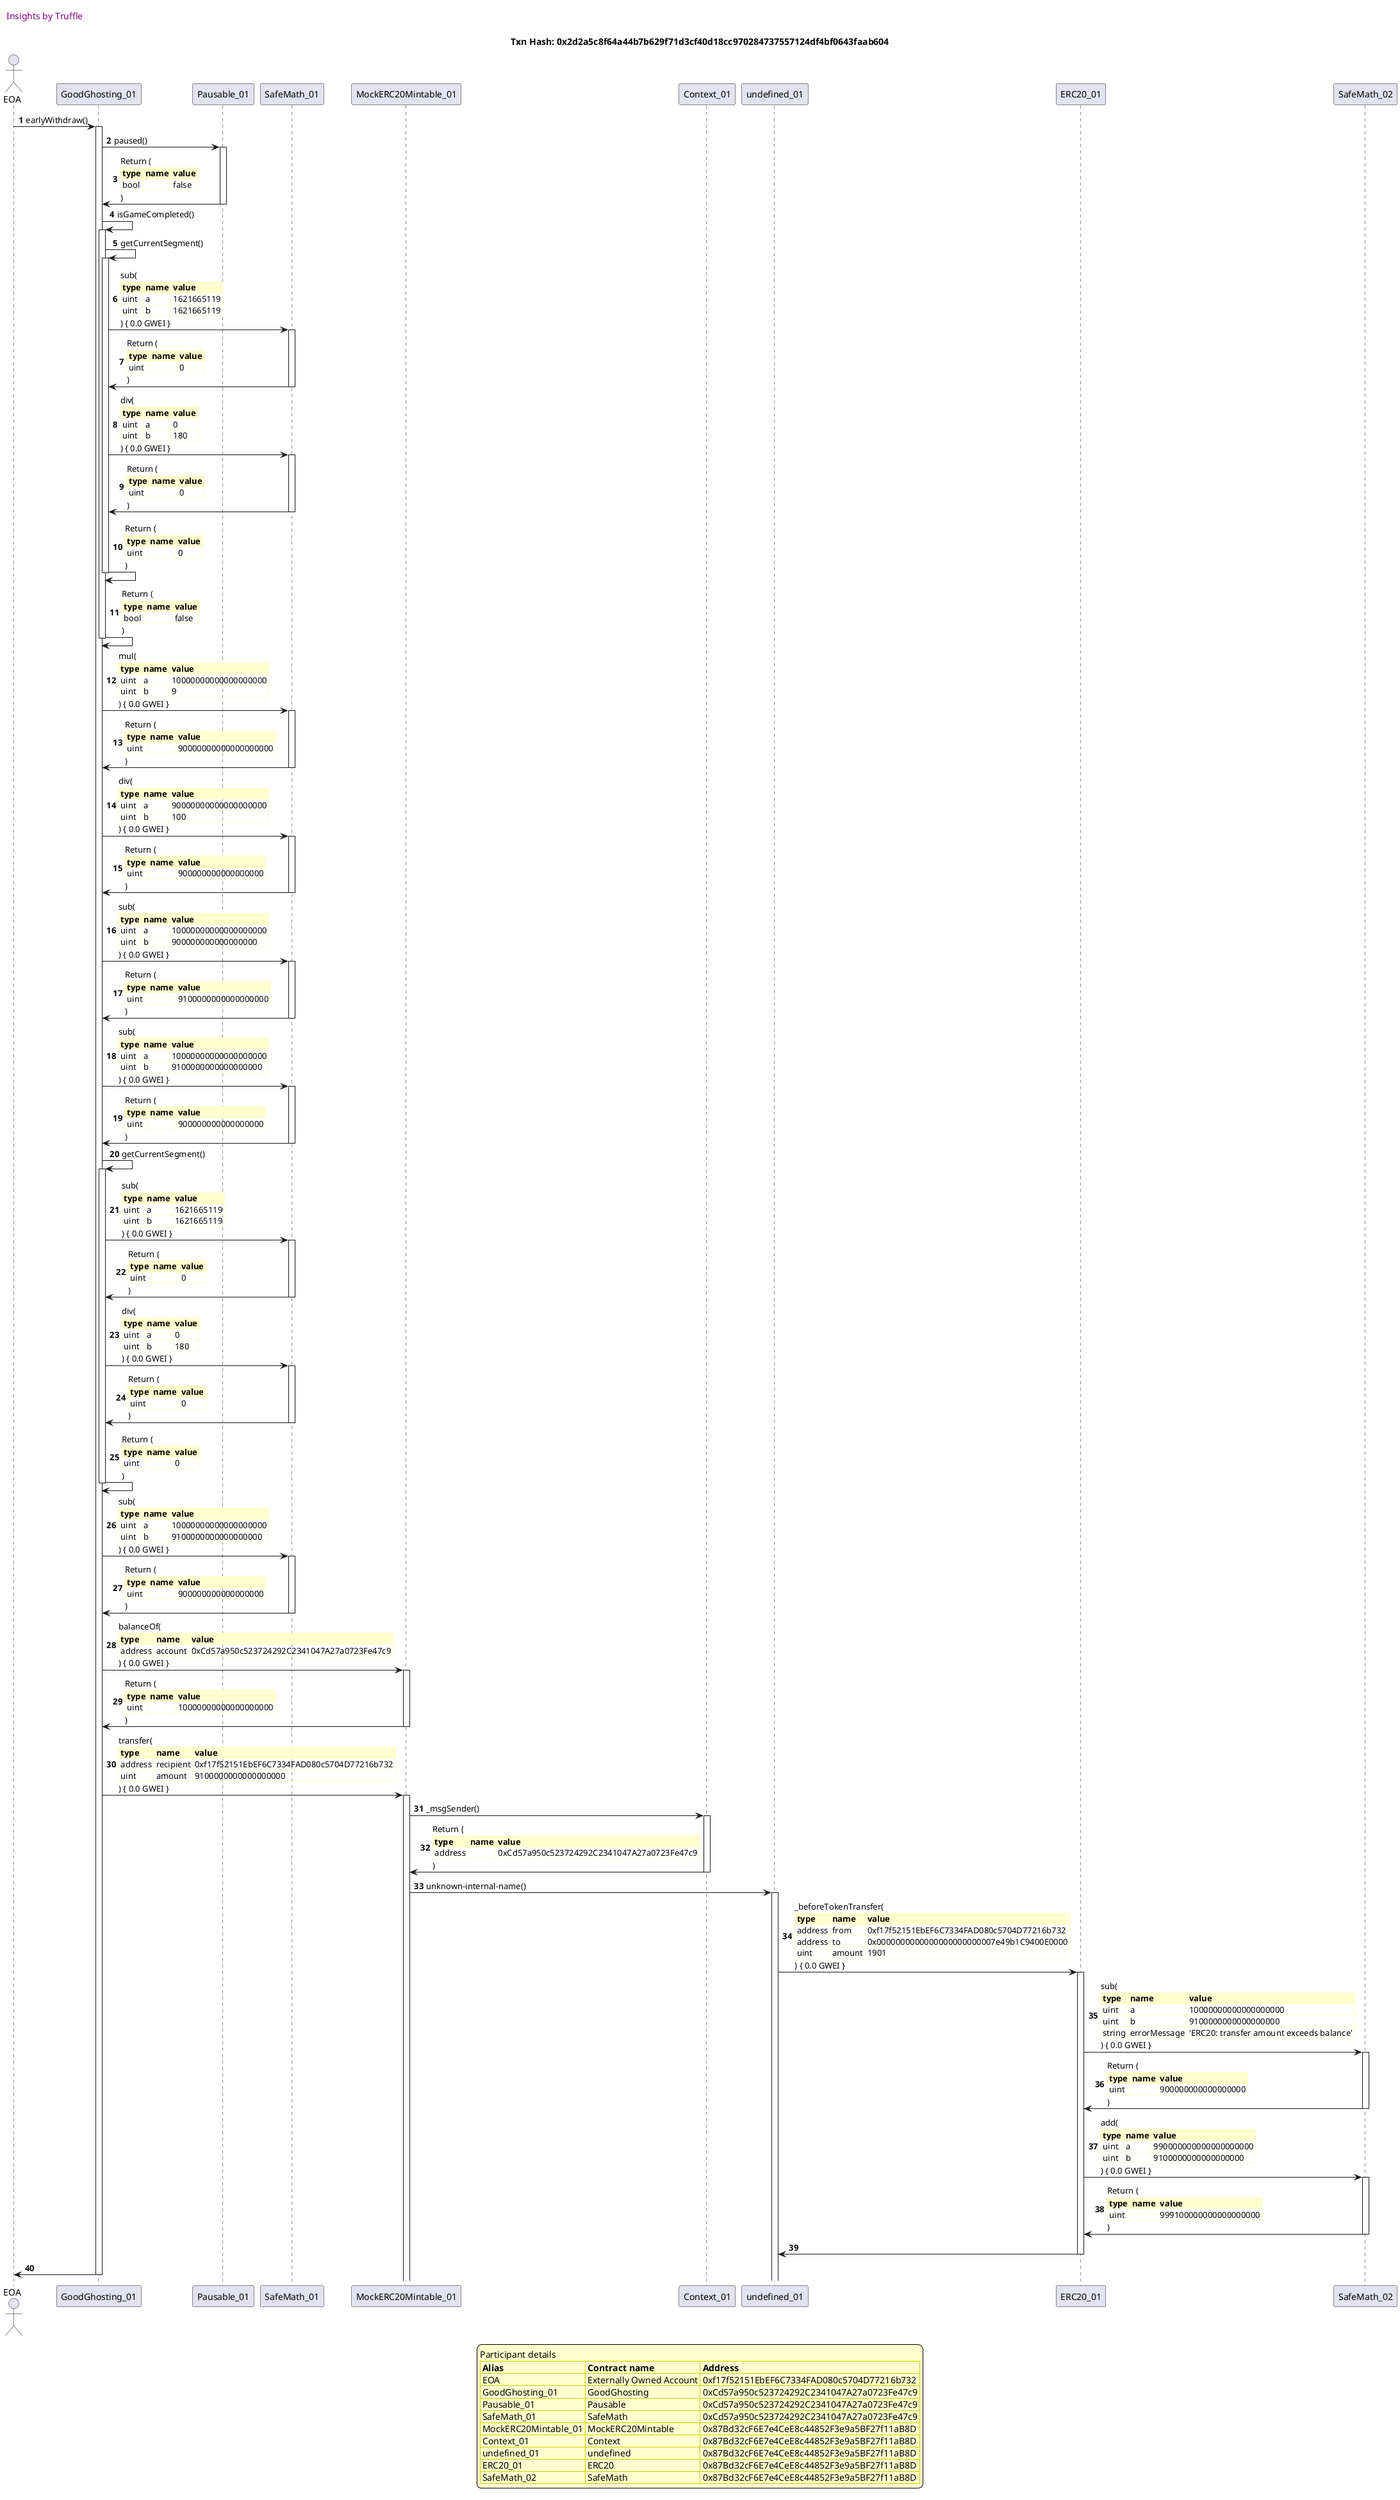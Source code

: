 

@startuml

autonumber
skinparam legendBackgroundColor #FEFECE

<style>
      header {
        HorizontalAlignment left
        FontColor purple
        FontSize 14
        Padding 10
      }
    </style>

header Insights by Truffle

title Txn Hash: 0x2d2a5c8f64a44b7b629f71d3cf40d18cc970284737557124df4bf0643faab604


actor EOA as "EOA"
participant GoodGhosting_01 as "GoodGhosting_01"
participant Pausable_01 as "Pausable_01"
participant SafeMath_01 as "SafeMath_01"
participant MockERC20Mintable_01 as "MockERC20Mintable_01"
participant Context_01 as "Context_01"
participant undefined_01 as "undefined_01"
participant ERC20_01 as "ERC20_01"
participant SafeMath_02 as "SafeMath_02"

"EOA" -> "GoodGhosting_01" ++: earlyWithdraw()
"GoodGhosting_01" -> "Pausable_01" ++: paused()
"Pausable_01" -> "GoodGhosting_01" --: Return (\n\
<#FEFECE,#FEFECE>|= type |= name |= value |\n\
| bool |  | false |\n\
)
"GoodGhosting_01" -> "GoodGhosting_01" ++: isGameCompleted()
"GoodGhosting_01" -> "GoodGhosting_01" ++: getCurrentSegment()
"GoodGhosting_01" -> "SafeMath_01" ++: sub(\n\
<#FEFECE,#FEFECE>|= type |= name |= value |\n\
| uint | a | 1621665119 |\n\
| uint | b | 1621665119 |\n\
) { 0.0 GWEI }
"SafeMath_01" -> "GoodGhosting_01" --: Return (\n\
<#FEFECE,#FEFECE>|= type |= name |= value |\n\
| uint |  | 0 |\n\
)
"GoodGhosting_01" -> "SafeMath_01" ++: div(\n\
<#FEFECE,#FEFECE>|= type |= name |= value |\n\
| uint | a | 0 |\n\
| uint | b | 180 |\n\
) { 0.0 GWEI }
"SafeMath_01" -> "GoodGhosting_01" --: Return (\n\
<#FEFECE,#FEFECE>|= type |= name |= value |\n\
| uint |  | 0 |\n\
)
"GoodGhosting_01" -> "GoodGhosting_01" --: Return (\n\
<#FEFECE,#FEFECE>|= type |= name |= value |\n\
| uint |  | 0 |\n\
)
"GoodGhosting_01" -> "GoodGhosting_01" --: Return (\n\
<#FEFECE,#FEFECE>|= type |= name |= value |\n\
| bool |  | false |\n\
)
"GoodGhosting_01" -> "SafeMath_01" ++: mul(\n\
<#FEFECE,#FEFECE>|= type |= name |= value |\n\
| uint | a | 10000000000000000000 |\n\
| uint | b | 9 |\n\
) { 0.0 GWEI }
"SafeMath_01" -> "GoodGhosting_01" --: Return (\n\
<#FEFECE,#FEFECE>|= type |= name |= value |\n\
| uint |  | 90000000000000000000 |\n\
)
"GoodGhosting_01" -> "SafeMath_01" ++: div(\n\
<#FEFECE,#FEFECE>|= type |= name |= value |\n\
| uint | a | 90000000000000000000 |\n\
| uint | b | 100 |\n\
) { 0.0 GWEI }
"SafeMath_01" -> "GoodGhosting_01" --: Return (\n\
<#FEFECE,#FEFECE>|= type |= name |= value |\n\
| uint |  | 900000000000000000 |\n\
)
"GoodGhosting_01" -> "SafeMath_01" ++: sub(\n\
<#FEFECE,#FEFECE>|= type |= name |= value |\n\
| uint | a | 10000000000000000000 |\n\
| uint | b | 900000000000000000 |\n\
) { 0.0 GWEI }
"SafeMath_01" -> "GoodGhosting_01" --: Return (\n\
<#FEFECE,#FEFECE>|= type |= name |= value |\n\
| uint |  | 9100000000000000000 |\n\
)
"GoodGhosting_01" -> "SafeMath_01" ++: sub(\n\
<#FEFECE,#FEFECE>|= type |= name |= value |\n\
| uint | a | 10000000000000000000 |\n\
| uint | b | 9100000000000000000 |\n\
) { 0.0 GWEI }
"SafeMath_01" -> "GoodGhosting_01" --: Return (\n\
<#FEFECE,#FEFECE>|= type |= name |= value |\n\
| uint |  | 900000000000000000 |\n\
)
"GoodGhosting_01" -> "GoodGhosting_01" ++: getCurrentSegment()
"GoodGhosting_01" -> "SafeMath_01" ++: sub(\n\
<#FEFECE,#FEFECE>|= type |= name |= value |\n\
| uint | a | 1621665119 |\n\
| uint | b | 1621665119 |\n\
) { 0.0 GWEI }
"SafeMath_01" -> "GoodGhosting_01" --: Return (\n\
<#FEFECE,#FEFECE>|= type |= name |= value |\n\
| uint |  | 0 |\n\
)
"GoodGhosting_01" -> "SafeMath_01" ++: div(\n\
<#FEFECE,#FEFECE>|= type |= name |= value |\n\
| uint | a | 0 |\n\
| uint | b | 180 |\n\
) { 0.0 GWEI }
"SafeMath_01" -> "GoodGhosting_01" --: Return (\n\
<#FEFECE,#FEFECE>|= type |= name |= value |\n\
| uint |  | 0 |\n\
)
"GoodGhosting_01" -> "GoodGhosting_01" --: Return (\n\
<#FEFECE,#FEFECE>|= type |= name |= value |\n\
| uint |  | 0 |\n\
)
"GoodGhosting_01" -> "SafeMath_01" ++: sub(\n\
<#FEFECE,#FEFECE>|= type |= name |= value |\n\
| uint | a | 10000000000000000000 |\n\
| uint | b | 9100000000000000000 |\n\
) { 0.0 GWEI }
"SafeMath_01" -> "GoodGhosting_01" --: Return (\n\
<#FEFECE,#FEFECE>|= type |= name |= value |\n\
| uint |  | 900000000000000000 |\n\
)
"GoodGhosting_01" -> "MockERC20Mintable_01" ++: balanceOf(\n\
<#FEFECE,#FEFECE>|= type |= name |= value |\n\
| address | account | 0xCd57a950c523724292C2341047A27a0723Fe47c9 |\n\
) { 0.0 GWEI }
"MockERC20Mintable_01" -> "GoodGhosting_01" --: Return (\n\
<#FEFECE,#FEFECE>|= type |= name |= value |\n\
| uint |  | 10000000000000000000 |\n\
)
"GoodGhosting_01" -> "MockERC20Mintable_01" ++: transfer(\n\
<#FEFECE,#FEFECE>|= type |= name |= value |\n\
| address | recipient | 0xf17f52151EbEF6C7334FAD080c5704D77216b732 |\n\
| uint | amount | 9100000000000000000 |\n\
) { 0.0 GWEI }
"MockERC20Mintable_01" -> "Context_01" ++: _msgSender()
"Context_01" -> "MockERC20Mintable_01" --: Return (\n\
<#FEFECE,#FEFECE>|= type |= name |= value |\n\
| address |  | 0xCd57a950c523724292C2341047A27a0723Fe47c9 |\n\
)
"MockERC20Mintable_01" -> "undefined_01" ++: unknown-internal-name()
"undefined_01" -> "ERC20_01" ++: _beforeTokenTransfer(\n\
<#FEFECE,#FEFECE>|= type |= name |= value |\n\
| address | from | 0xf17f52151EbEF6C7334FAD080c5704D77216b732 |\n\
| address | to | 0x0000000000000000000000007e49b1C9400E0000 |\n\
| uint | amount | 1901 |\n\
) { 0.0 GWEI }
"ERC20_01" -> "SafeMath_02" ++: sub(\n\
<#FEFECE,#FEFECE>|= type |= name |= value |\n\
| uint | a | 10000000000000000000 |\n\
| uint | b | 9100000000000000000 |\n\
| string | errorMessage | 'ERC20: transfer amount exceeds balance' |\n\
) { 0.0 GWEI }
"SafeMath_02" -> "ERC20_01" --: Return (\n\
<#FEFECE,#FEFECE>|= type |= name |= value |\n\
| uint |  | 900000000000000000 |\n\
)
"ERC20_01" -> "SafeMath_02" ++: add(\n\
<#FEFECE,#FEFECE>|= type |= name |= value |\n\
| uint | a | 990000000000000000000 |\n\
| uint | b | 9100000000000000000 |\n\
) { 0.0 GWEI }
"SafeMath_02" -> "ERC20_01" --: Return (\n\
<#FEFECE,#FEFECE>|= type |= name |= value |\n\
| uint |  | 999100000000000000000 |\n\
)
"ERC20_01" -> "undefined_01" --: 
"GoodGhosting_01" -> "EOA" --: 

legend
Participant details
<#FEFECE,#D0D000>|= Alias |= Contract name |= Address |
<#FEFECE>| EOA | Externally Owned Account | 0xf17f52151EbEF6C7334FAD080c5704D77216b732 |
<#FEFECE>| GoodGhosting_01 | GoodGhosting | 0xCd57a950c523724292C2341047A27a0723Fe47c9 |
<#FEFECE>| Pausable_01 | Pausable | 0xCd57a950c523724292C2341047A27a0723Fe47c9 |
<#FEFECE>| SafeMath_01 | SafeMath | 0xCd57a950c523724292C2341047A27a0723Fe47c9 |
<#FEFECE>| MockERC20Mintable_01 | MockERC20Mintable | 0x87Bd32cF6E7e4CeE8c44852F3e9a5BF27f11aB8D |
<#FEFECE>| Context_01 | Context | 0x87Bd32cF6E7e4CeE8c44852F3e9a5BF27f11aB8D |
<#FEFECE>| undefined_01 | undefined | 0x87Bd32cF6E7e4CeE8c44852F3e9a5BF27f11aB8D |
<#FEFECE>| ERC20_01 | ERC20 | 0x87Bd32cF6E7e4CeE8c44852F3e9a5BF27f11aB8D |
<#FEFECE>| SafeMath_02 | SafeMath | 0x87Bd32cF6E7e4CeE8c44852F3e9a5BF27f11aB8D |
endlegend

@enduml